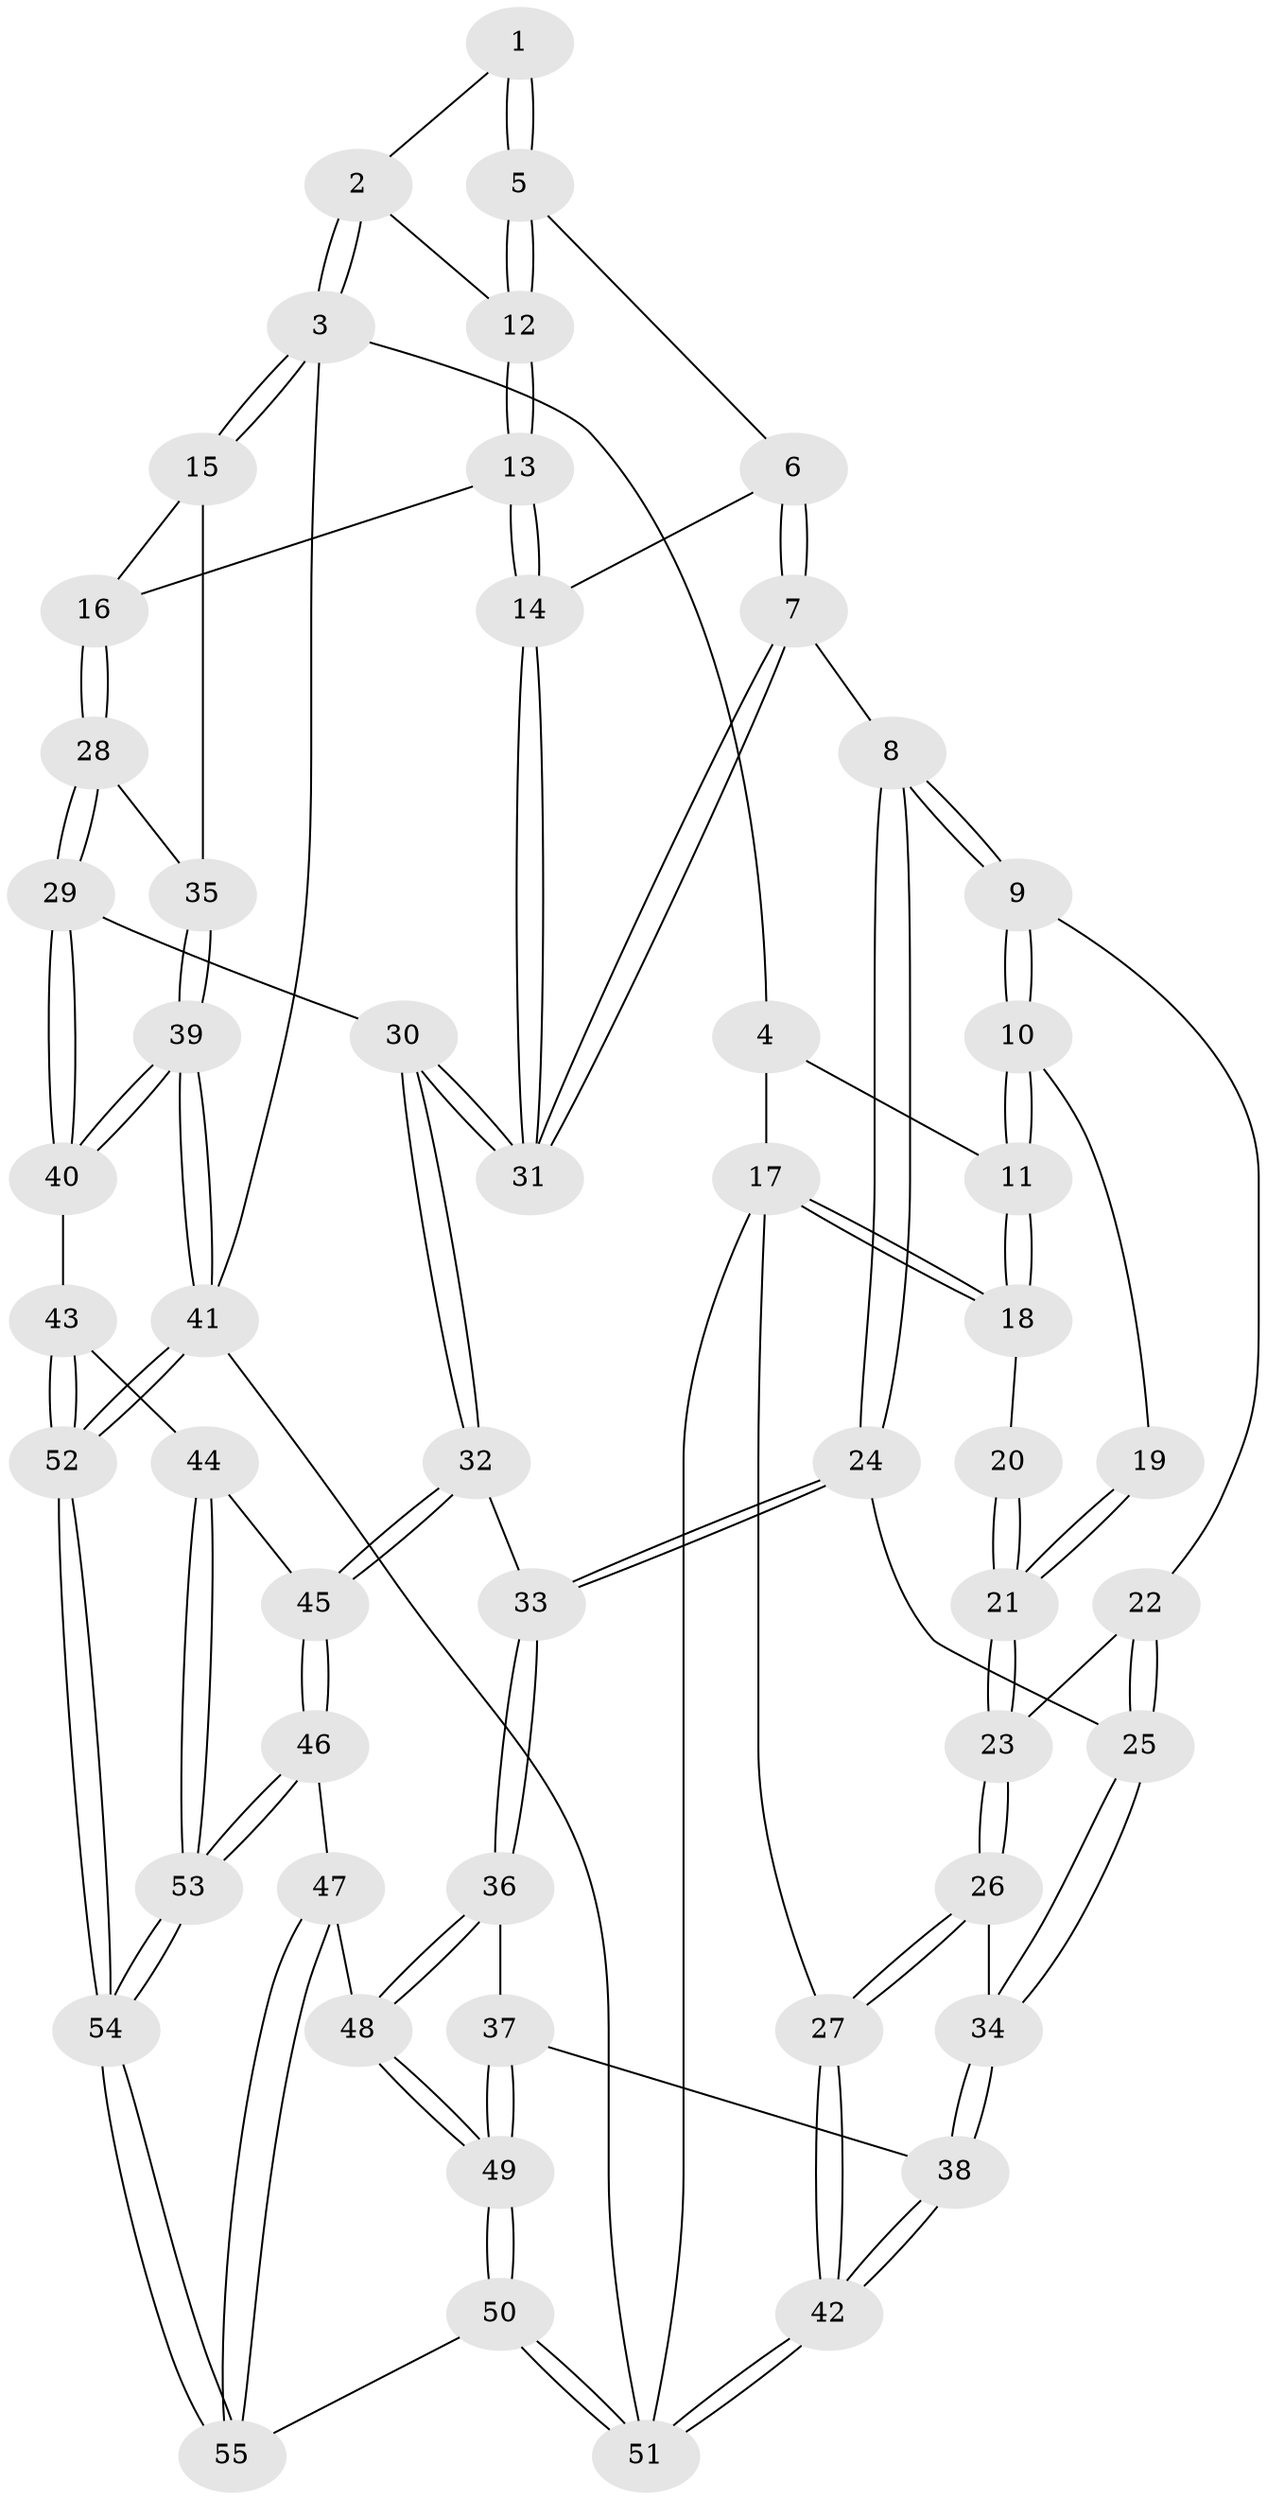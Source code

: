 // coarse degree distribution, {4: 0.375, 5: 0.34375, 3: 0.21875, 6: 0.03125, 2: 0.03125}
// Generated by graph-tools (version 1.1) at 2025/42/03/06/25 10:42:31]
// undirected, 55 vertices, 134 edges
graph export_dot {
graph [start="1"]
  node [color=gray90,style=filled];
  1 [pos="+0.5353444272746987+0"];
  2 [pos="+1+0"];
  3 [pos="+1+0"];
  4 [pos="+0.2749325240212719+0"];
  5 [pos="+0.5432970377939297+0"];
  6 [pos="+0.5324934830387172+0.016722790444498828"];
  7 [pos="+0.4500090306664889+0.3315490878292011"];
  8 [pos="+0.4443483586485184+0.33209760757968404"];
  9 [pos="+0.313583866992515+0.28598173910297"];
  10 [pos="+0.25215865542839233+0.2375040367931549"];
  11 [pos="+0.20342402411631805+0.1085240899425613"];
  12 [pos="+0.776067360823047+0.1617089482093451"];
  13 [pos="+0.8187168362223016+0.27698216949312354"];
  14 [pos="+0.7296452078491922+0.3257977284729505"];
  15 [pos="+1+0.27942996860211794"];
  16 [pos="+0.8691544616637563+0.28090537900154683"];
  17 [pos="+0+0.19042625616588918"];
  18 [pos="+0+0.1985729324342255"];
  19 [pos="+0.24832590581291986+0.23997736340380885"];
  20 [pos="+0.05974528841677817+0.3220199104473872"];
  21 [pos="+0.09122734424058054+0.467151092610949"];
  22 [pos="+0.2536925789905831+0.37633935966357374"];
  23 [pos="+0.09054374638981562+0.4924314375114892"];
  24 [pos="+0.3088032488621013+0.5643377394133902"];
  25 [pos="+0.22228446052187767+0.5691351865389498"];
  26 [pos="+0.07367102304565902+0.5525847262211705"];
  27 [pos="+0+0.6441965489195216"];
  28 [pos="+0.8406936568175463+0.5711209721690949"];
  29 [pos="+0.7723538970860343+0.6243464921693836"];
  30 [pos="+0.6415963578594424+0.5944042417290303"];
  31 [pos="+0.6136555161712391+0.41501374973871763"];
  32 [pos="+0.5925675500165444+0.6646969787720537"];
  33 [pos="+0.43851645462105593+0.7009353792151949"];
  34 [pos="+0.18167028862806564+0.5809361689478859"];
  35 [pos="+1+0.4079375865743105"];
  36 [pos="+0.3907152515225448+0.7615191782741916"];
  37 [pos="+0.3563829023676143+0.7911210127707655"];
  38 [pos="+0.22758402197058034+0.7545086603640474"];
  39 [pos="+1+0.7568052556570329"];
  40 [pos="+0.9318545726245324+0.7691142609079124"];
  41 [pos="+1+1"];
  42 [pos="+0+1"];
  43 [pos="+0.8627531734027232+0.847886045640516"];
  44 [pos="+0.7903793626391308+0.8901118759140831"];
  45 [pos="+0.6362958564763669+0.8386375134772114"];
  46 [pos="+0.6115587797067218+0.8835608938511947"];
  47 [pos="+0.5876736674624478+0.9084546545460868"];
  48 [pos="+0.507291161975625+0.9016359061999177"];
  49 [pos="+0.3281130149022185+0.9787106347330622"];
  50 [pos="+0.2245415650633495+1"];
  51 [pos="+0+1"];
  52 [pos="+1+1"];
  53 [pos="+0.7831544521674888+1"];
  54 [pos="+0.8093366724702387+1"];
  55 [pos="+0.5021973373361509+1"];
  1 -- 2;
  1 -- 5;
  1 -- 5;
  2 -- 3;
  2 -- 3;
  2 -- 12;
  3 -- 4;
  3 -- 15;
  3 -- 15;
  3 -- 41;
  4 -- 11;
  4 -- 17;
  5 -- 6;
  5 -- 12;
  5 -- 12;
  6 -- 7;
  6 -- 7;
  6 -- 14;
  7 -- 8;
  7 -- 31;
  7 -- 31;
  8 -- 9;
  8 -- 9;
  8 -- 24;
  8 -- 24;
  9 -- 10;
  9 -- 10;
  9 -- 22;
  10 -- 11;
  10 -- 11;
  10 -- 19;
  11 -- 18;
  11 -- 18;
  12 -- 13;
  12 -- 13;
  13 -- 14;
  13 -- 14;
  13 -- 16;
  14 -- 31;
  14 -- 31;
  15 -- 16;
  15 -- 35;
  16 -- 28;
  16 -- 28;
  17 -- 18;
  17 -- 18;
  17 -- 27;
  17 -- 51;
  18 -- 20;
  19 -- 21;
  19 -- 21;
  20 -- 21;
  20 -- 21;
  21 -- 23;
  21 -- 23;
  22 -- 23;
  22 -- 25;
  22 -- 25;
  23 -- 26;
  23 -- 26;
  24 -- 25;
  24 -- 33;
  24 -- 33;
  25 -- 34;
  25 -- 34;
  26 -- 27;
  26 -- 27;
  26 -- 34;
  27 -- 42;
  27 -- 42;
  28 -- 29;
  28 -- 29;
  28 -- 35;
  29 -- 30;
  29 -- 40;
  29 -- 40;
  30 -- 31;
  30 -- 31;
  30 -- 32;
  30 -- 32;
  32 -- 33;
  32 -- 45;
  32 -- 45;
  33 -- 36;
  33 -- 36;
  34 -- 38;
  34 -- 38;
  35 -- 39;
  35 -- 39;
  36 -- 37;
  36 -- 48;
  36 -- 48;
  37 -- 38;
  37 -- 49;
  37 -- 49;
  38 -- 42;
  38 -- 42;
  39 -- 40;
  39 -- 40;
  39 -- 41;
  39 -- 41;
  40 -- 43;
  41 -- 52;
  41 -- 52;
  41 -- 51;
  42 -- 51;
  42 -- 51;
  43 -- 44;
  43 -- 52;
  43 -- 52;
  44 -- 45;
  44 -- 53;
  44 -- 53;
  45 -- 46;
  45 -- 46;
  46 -- 47;
  46 -- 53;
  46 -- 53;
  47 -- 48;
  47 -- 55;
  47 -- 55;
  48 -- 49;
  48 -- 49;
  49 -- 50;
  49 -- 50;
  50 -- 51;
  50 -- 51;
  50 -- 55;
  52 -- 54;
  52 -- 54;
  53 -- 54;
  53 -- 54;
  54 -- 55;
  54 -- 55;
}

